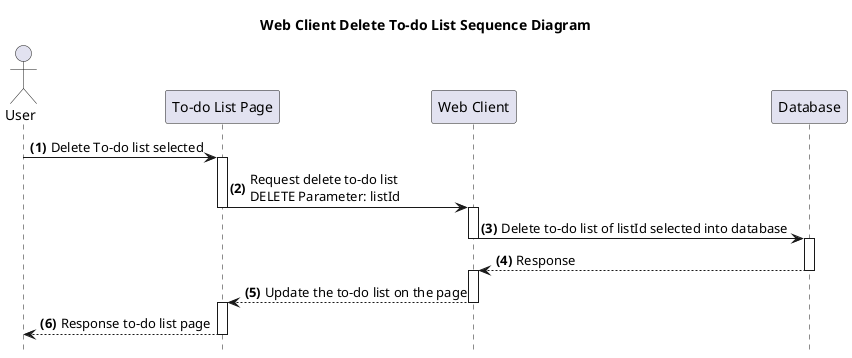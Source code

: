 @startuml Web Client Delete To-do List
title **Web Client Delete To-do List** Sequence Diagram
hide footbox
Actor User
autonumber "<b>(0)"
User -> "To-do List Page" ++: Delete To-do list selected
"To-do List Page" -> "Web Client" --++: Request delete to-do list \nDELETE Parameter: listId
"Web Client" -> "Database" --++: Delete to-do list of listId selected into database
"Database" --> "Web Client" --++: Response 
"Web Client" --> "To-do List Page" --++: Update the to-do list on the page
"To-do List Page" --> "User" --: Response to-do list page
@enduml
